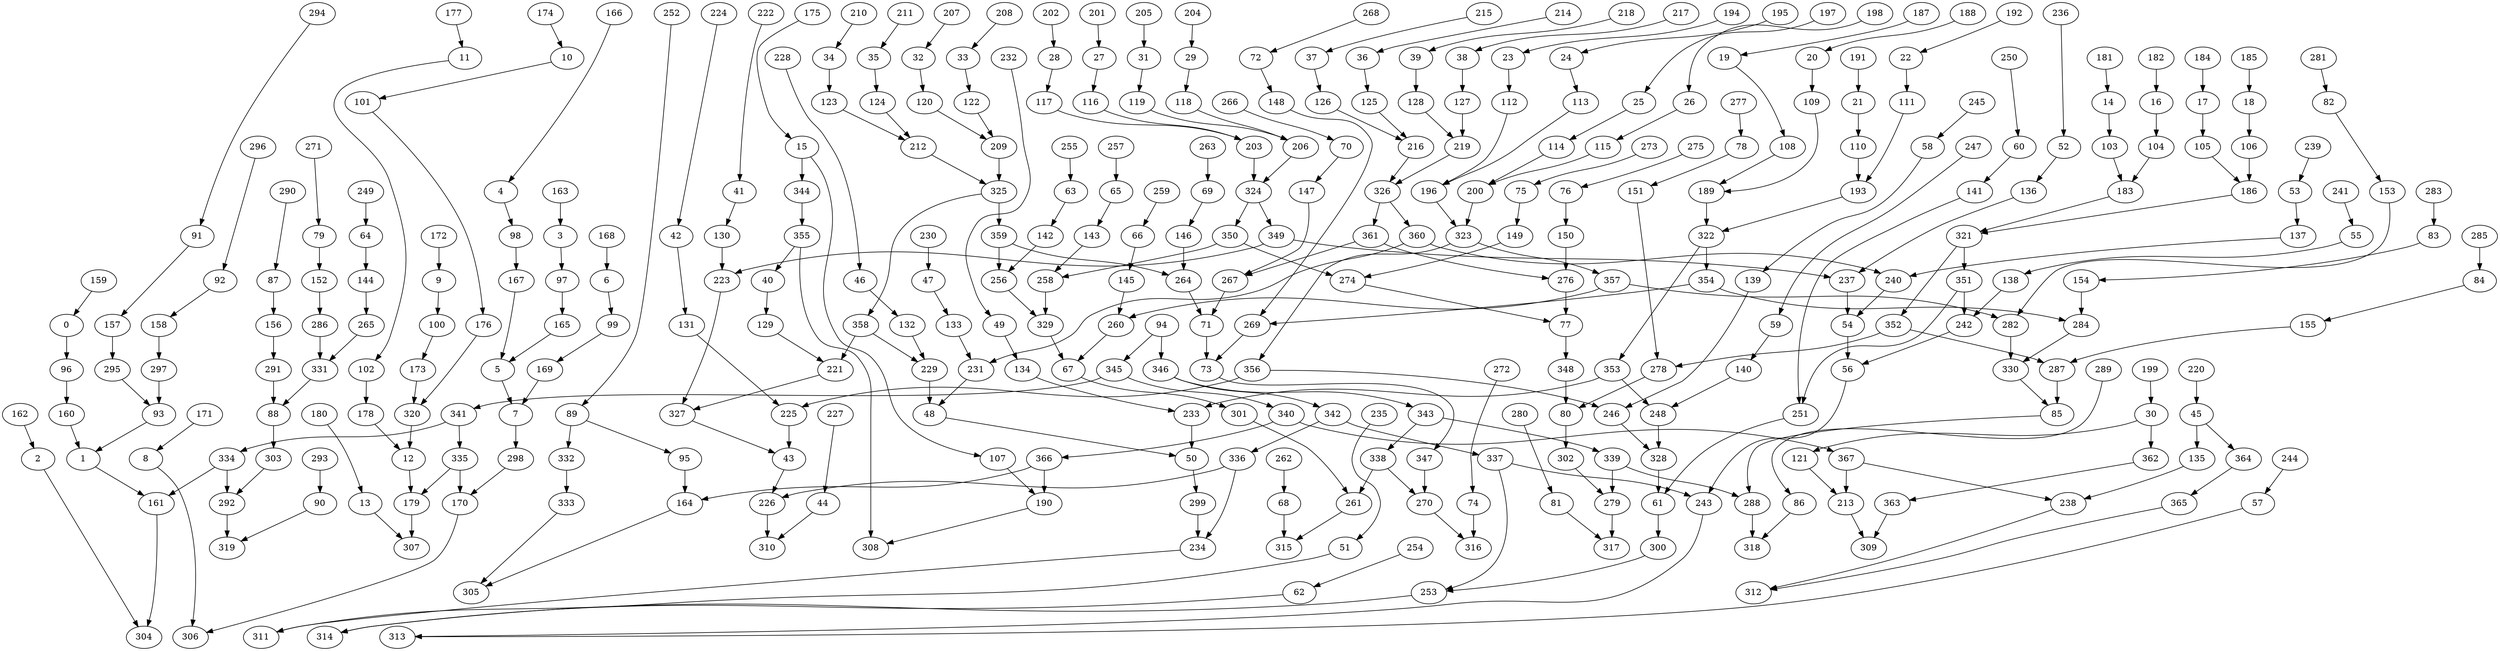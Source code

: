 digraph g {
0;
1;
2;
3;
4;
5;
6;
7;
8;
9;
10;
11;
12;
13;
14;
15;
16;
17;
18;
19;
20;
21;
22;
23;
24;
25;
26;
27;
28;
29;
30;
31;
32;
33;
34;
35;
36;
37;
38;
39;
40;
41;
42;
43;
44;
45;
46;
47;
48;
49;
50;
51;
52;
53;
54;
55;
56;
57;
58;
59;
60;
61;
62;
63;
64;
65;
66;
67;
68;
69;
70;
71;
72;
73;
74;
75;
76;
77;
78;
79;
80;
81;
82;
83;
84;
85;
86;
87;
88;
89;
90;
91;
92;
93;
94;
95;
96;
97;
98;
99;
100;
101;
102;
103;
104;
105;
106;
107;
108;
109;
110;
111;
112;
113;
114;
115;
116;
117;
118;
119;
120;
121;
122;
123;
124;
125;
126;
127;
128;
129;
130;
131;
132;
133;
134;
135;
136;
137;
138;
139;
140;
141;
142;
143;
144;
145;
146;
147;
148;
149;
150;
151;
152;
153;
154;
155;
156;
157;
158;
159;
160;
161;
162;
163;
164;
165;
166;
167;
168;
169;
170;
171;
172;
173;
174;
175;
176;
177;
178;
179;
180;
181;
182;
183;
184;
185;
186;
187;
188;
189;
190;
191;
192;
193;
194;
195;
196;
197;
198;
199;
200;
201;
202;
203;
204;
205;
206;
207;
208;
209;
210;
211;
212;
213;
214;
215;
216;
217;
218;
219;
220;
221;
222;
223;
224;
225;
226;
227;
228;
229;
230;
231;
232;
233;
234;
235;
236;
237;
238;
239;
240;
241;
242;
243;
244;
245;
246;
247;
248;
249;
250;
251;
252;
253;
254;
255;
256;
257;
258;
259;
260;
261;
262;
263;
264;
265;
266;
267;
268;
269;
270;
271;
272;
273;
274;
275;
276;
277;
278;
279;
280;
281;
282;
283;
284;
285;
286;
287;
288;
289;
290;
291;
292;
293;
294;
295;
296;
297;
298;
299;
300;
301;
302;
303;
304;
305;
306;
307;
308;
309;
310;
311;
312;
313;
314;
315;
316;
317;
318;
319;
320;
321;
322;
323;
324;
325;
326;
327;
328;
329;
330;
331;
332;
333;
334;
335;
336;
337;
338;
339;
340;
341;
342;
343;
344;
345;
346;
347;
348;
349;
350;
351;
352;
353;
354;
355;
356;
357;
358;
359;
360;
361;
362;
363;
364;
365;
366;
367;
0 -> 96 [weight=0];
1 -> 161 [weight=0];
2 -> 304 [weight=0];
3 -> 97 [weight=0];
4 -> 98 [weight=0];
5 -> 7 [weight=0];
6 -> 99 [weight=0];
7 -> 298 [weight=6];
8 -> 306 [weight=0];
9 -> 100 [weight=0];
10 -> 101 [weight=0];
11 -> 102 [weight=0];
12 -> 179 [weight=0];
13 -> 307 [weight=0];
14 -> 103 [weight=0];
15 -> 107 [weight=0];
15 -> 344 [weight=1];
16 -> 104 [weight=1];
17 -> 105 [weight=17];
18 -> 106 [weight=21];
19 -> 108 [weight=0];
20 -> 109 [weight=0];
21 -> 110 [weight=21];
22 -> 111 [weight=0];
23 -> 112 [weight=0];
24 -> 113 [weight=0];
25 -> 114 [weight=0];
26 -> 115 [weight=0];
27 -> 116 [weight=1];
28 -> 117 [weight=0];
29 -> 118 [weight=0];
30 -> 121 [weight=0];
30 -> 362 [weight=0];
31 -> 119 [weight=1];
32 -> 120 [weight=0];
33 -> 122 [weight=0];
34 -> 123 [weight=35];
35 -> 124 [weight=0];
36 -> 125 [weight=0];
37 -> 126 [weight=0];
38 -> 127 [weight=1];
39 -> 128 [weight=17];
40 -> 129 [weight=0];
41 -> 130 [weight=0];
42 -> 131 [weight=0];
43 -> 226 [weight=0];
44 -> 310 [weight=0];
45 -> 135 [weight=0];
45 -> 364 [weight=0];
46 -> 132 [weight=1];
47 -> 133 [weight=0];
48 -> 50 [weight=0];
49 -> 134 [weight=0];
50 -> 299 [weight=0];
51 -> 311 [weight=0];
52 -> 136 [weight=0];
53 -> 137 [weight=0];
54 -> 56 [weight=5];
55 -> 138 [weight=0];
56 -> 243 [weight=0];
57 -> 313 [weight=0];
58 -> 139 [weight=0];
59 -> 140 [weight=0];
60 -> 141 [weight=0];
61 -> 300 [weight=1];
62 -> 314 [weight=0];
63 -> 142 [weight=0];
64 -> 144 [weight=22];
65 -> 143 [weight=0];
66 -> 145 [weight=0];
67 -> 301 [weight=0];
68 -> 315 [weight=22];
69 -> 146 [weight=0];
70 -> 147 [weight=0];
71 -> 73 [weight=20];
72 -> 148 [weight=0];
73 -> 347 [weight=0];
74 -> 316 [weight=19];
75 -> 149 [weight=0];
76 -> 150 [weight=18];
77 -> 348 [weight=18];
78 -> 151 [weight=0];
79 -> 152 [weight=22];
80 -> 302 [weight=27];
81 -> 317 [weight=0];
82 -> 153 [weight=0];
83 -> 154 [weight=0];
84 -> 155 [weight=0];
85 -> 288 [weight=0];
86 -> 318 [weight=0];
87 -> 156 [weight=17];
88 -> 303 [weight=22];
89 -> 95 [weight=0];
89 -> 332 [weight=0];
90 -> 319 [weight=0];
91 -> 157 [weight=0];
92 -> 158 [weight=0];
93 -> 1 [weight=0];
94 -> 345 [weight=0];
94 -> 346 [weight=3];
95 -> 164 [weight=1];
96 -> 160 [weight=1];
97 -> 165 [weight=17];
98 -> 167 [weight=0];
99 -> 169 [weight=0];
100 -> 173 [weight=0];
101 -> 176 [weight=0];
102 -> 178 [weight=1];
103 -> 183 [weight=0];
104 -> 183 [weight=0];
105 -> 186 [weight=0];
106 -> 186 [weight=17];
107 -> 190 [weight=1];
108 -> 189 [weight=1];
109 -> 189 [weight=0];
110 -> 193 [weight=2];
111 -> 193 [weight=0];
112 -> 196 [weight=0];
113 -> 196 [weight=0];
114 -> 200 [weight=0];
115 -> 200 [weight=0];
116 -> 203 [weight=0];
117 -> 203 [weight=1];
118 -> 206 [weight=0];
119 -> 206 [weight=0];
120 -> 209 [weight=0];
121 -> 213 [weight=0];
122 -> 209 [weight=0];
123 -> 212 [weight=2];
124 -> 212 [weight=0];
125 -> 216 [weight=0];
126 -> 216 [weight=0];
127 -> 219 [weight=17];
128 -> 219 [weight=0];
129 -> 221 [weight=0];
130 -> 223 [weight=1];
131 -> 225 [weight=0];
132 -> 229 [weight=0];
133 -> 231 [weight=1];
134 -> 233 [weight=1];
135 -> 238 [weight=0];
136 -> 237 [weight=0];
137 -> 240 [weight=0];
138 -> 242 [weight=1];
139 -> 246 [weight=0];
140 -> 248 [weight=0];
141 -> 251 [weight=0];
142 -> 256 [weight=0];
143 -> 258 [weight=2];
144 -> 265 [weight=0];
145 -> 260 [weight=0];
146 -> 264 [weight=18];
147 -> 267 [weight=0];
148 -> 269 [weight=0];
149 -> 274 [weight=0];
150 -> 276 [weight=22];
151 -> 278 [weight=0];
152 -> 286 [weight=0];
153 -> 282 [weight=0];
154 -> 284 [weight=17];
155 -> 287 [weight=0];
156 -> 291 [weight=34];
157 -> 295 [weight=0];
158 -> 297 [weight=1];
159 -> 0 [weight=0];
160 -> 1 [weight=0];
161 -> 304 [weight=0];
162 -> 2 [weight=0];
163 -> 3 [weight=17];
164 -> 305 [weight=0];
165 -> 5 [weight=0];
166 -> 4 [weight=0];
167 -> 5 [weight=0];
168 -> 6 [weight=20];
169 -> 7 [weight=0];
170 -> 306 [weight=0];
171 -> 8 [weight=0];
172 -> 9 [weight=23];
173 -> 320 [weight=0];
174 -> 10 [weight=0];
175 -> 15 [weight=0];
176 -> 320 [weight=0];
177 -> 11 [weight=0];
178 -> 12 [weight=0];
179 -> 307 [weight=1];
180 -> 13 [weight=0];
181 -> 14 [weight=0];
182 -> 16 [weight=23];
183 -> 321 [weight=0];
184 -> 17 [weight=18];
185 -> 18 [weight=22];
186 -> 321 [weight=2];
187 -> 19 [weight=0];
188 -> 20 [weight=0];
189 -> 322 [weight=3];
190 -> 308 [weight=0];
191 -> 21 [weight=22];
192 -> 22 [weight=0];
193 -> 322 [weight=0];
194 -> 23 [weight=0];
195 -> 24 [weight=0];
196 -> 323 [weight=7];
197 -> 25 [weight=0];
198 -> 26 [weight=0];
199 -> 30 [weight=0];
200 -> 323 [weight=0];
201 -> 27 [weight=0];
202 -> 28 [weight=0];
203 -> 324 [weight=0];
204 -> 29 [weight=0];
205 -> 31 [weight=3];
206 -> 324 [weight=0];
207 -> 32 [weight=0];
208 -> 33 [weight=0];
209 -> 325 [weight=17];
210 -> 34 [weight=0];
211 -> 35 [weight=0];
212 -> 325 [weight=2];
213 -> 309 [weight=1];
214 -> 36 [weight=0];
215 -> 37 [weight=0];
216 -> 326 [weight=1];
217 -> 38 [weight=0];
218 -> 39 [weight=0];
219 -> 326 [weight=2];
220 -> 45 [weight=1];
221 -> 327 [weight=0];
222 -> 41 [weight=0];
223 -> 327 [weight=0];
224 -> 42 [weight=0];
225 -> 43 [weight=4];
226 -> 310 [weight=1];
227 -> 44 [weight=0];
228 -> 46 [weight=0];
229 -> 48 [weight=2];
230 -> 47 [weight=17];
231 -> 48 [weight=0];
232 -> 49 [weight=0];
233 -> 50 [weight=5];
234 -> 311 [weight=0];
235 -> 51 [weight=0];
236 -> 52 [weight=0];
237 -> 54 [weight=0];
238 -> 312 [weight=0];
239 -> 53 [weight=0];
240 -> 54 [weight=2];
241 -> 55 [weight=0];
242 -> 56 [weight=1];
243 -> 313 [weight=0];
244 -> 57 [weight=0];
245 -> 58 [weight=0];
246 -> 328 [weight=1];
247 -> 59 [weight=0];
248 -> 328 [weight=0];
249 -> 64 [weight=20];
250 -> 60 [weight=0];
251 -> 61 [weight=0];
252 -> 89 [weight=0];
253 -> 314 [weight=0];
254 -> 62 [weight=0];
255 -> 63 [weight=0];
256 -> 329 [weight=3];
257 -> 65 [weight=21];
258 -> 329 [weight=9];
259 -> 66 [weight=1];
260 -> 67 [weight=4];
261 -> 315 [weight=20];
262 -> 68 [weight=23];
263 -> 69 [weight=22];
264 -> 71 [weight=19];
265 -> 331 [weight=18];
266 -> 70 [weight=0];
267 -> 71 [weight=0];
268 -> 72 [weight=0];
269 -> 73 [weight=2];
270 -> 316 [weight=0];
271 -> 79 [weight=0];
272 -> 74 [weight=0];
273 -> 75 [weight=0];
274 -> 77 [weight=0];
275 -> 76 [weight=0];
276 -> 77 [weight=22];
277 -> 78 [weight=0];
278 -> 80 [weight=23];
279 -> 317 [weight=1];
280 -> 81 [weight=0];
281 -> 82 [weight=0];
282 -> 330 [weight=17];
283 -> 83 [weight=17];
284 -> 330 [weight=2];
285 -> 84 [weight=17];
286 -> 331 [weight=21];
287 -> 85 [weight=17];
288 -> 318 [weight=1];
289 -> 86 [weight=0];
290 -> 87 [weight=0];
291 -> 88 [weight=24];
292 -> 319 [weight=23];
293 -> 90 [weight=19];
294 -> 91 [weight=0];
295 -> 93 [weight=1];
296 -> 92 [weight=0];
297 -> 93 [weight=2];
298 -> 170 [weight=0];
299 -> 234 [weight=2];
300 -> 253 [weight=0];
301 -> 261 [weight=0];
302 -> 279 [weight=0];
303 -> 292 [weight=0];
320 -> 12 [weight=0];
321 -> 351 [weight=5];
321 -> 352 [weight=1];
322 -> 353 [weight=1];
322 -> 354 [weight=3];
323 -> 356 [weight=0];
323 -> 357 [weight=0];
324 -> 349 [weight=0];
324 -> 350 [weight=2];
325 -> 358 [weight=0];
325 -> 359 [weight=12];
326 -> 360 [weight=6];
326 -> 361 [weight=0];
327 -> 43 [weight=0];
328 -> 61 [weight=0];
329 -> 67 [weight=0];
330 -> 85 [weight=0];
331 -> 88 [weight=0];
332 -> 333 [weight=1];
333 -> 305 [weight=0];
334 -> 292 [weight=6];
334 -> 161 [weight=1];
335 -> 170 [weight=2];
335 -> 179 [weight=0];
336 -> 226 [weight=0];
336 -> 234 [weight=0];
337 -> 243 [weight=1];
337 -> 253 [weight=0];
338 -> 261 [weight=23];
338 -> 270 [weight=17];
339 -> 279 [weight=11];
339 -> 288 [weight=0];
340 -> 366 [weight=0];
340 -> 367 [weight=5];
341 -> 334 [weight=2];
341 -> 335 [weight=0];
342 -> 336 [weight=3];
342 -> 337 [weight=10];
343 -> 338 [weight=4];
343 -> 339 [weight=2];
344 -> 355 [weight=1];
345 -> 340 [weight=0];
345 -> 341 [weight=0];
346 -> 342 [weight=0];
346 -> 343 [weight=4];
347 -> 270 [weight=20];
348 -> 80 [weight=22];
349 -> 223 [weight=3];
349 -> 237 [weight=2];
350 -> 258 [weight=1];
350 -> 274 [weight=2];
351 -> 242 [weight=4];
351 -> 251 [weight=0];
352 -> 278 [weight=2];
352 -> 287 [weight=9];
353 -> 233 [weight=5];
353 -> 248 [weight=3];
354 -> 269 [weight=0];
354 -> 284 [weight=5];
355 -> 308 [weight=1];
355 -> 40 [weight=0];
356 -> 225 [weight=4];
356 -> 246 [weight=1];
357 -> 260 [weight=7];
357 -> 282 [weight=5];
358 -> 221 [weight=5];
358 -> 229 [weight=0];
359 -> 256 [weight=1];
359 -> 264 [weight=19];
360 -> 231 [weight=0];
360 -> 240 [weight=2];
361 -> 267 [weight=0];
361 -> 276 [weight=2];
362 -> 363 [weight=0];
363 -> 309 [weight=1];
364 -> 365 [weight=0];
365 -> 312 [weight=0];
366 -> 164 [weight=0];
366 -> 190 [weight=9];
367 -> 213 [weight=0];
367 -> 238 [weight=0];
}
